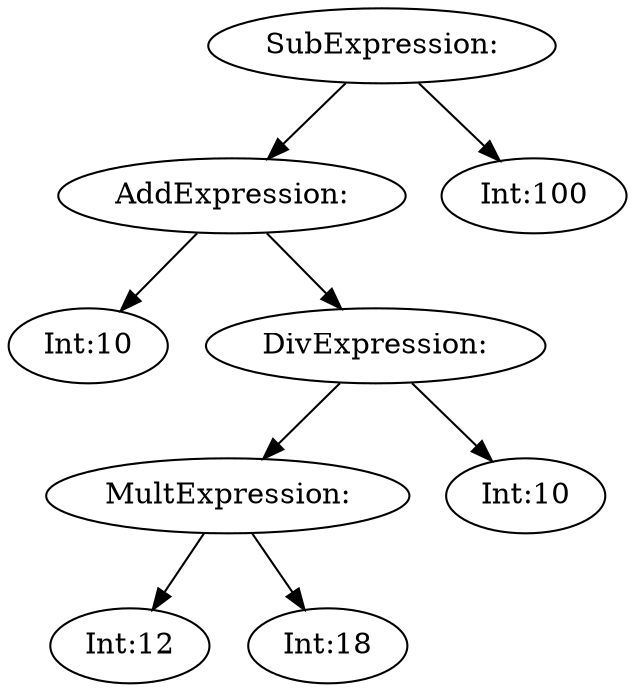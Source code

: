 digraph {
n0 [label="SubExpression:"];
n1 [label="AddExpression:"];
n2 [label="Int:10"];
n1 -> n2
n3 [label="DivExpression:"];
n4 [label="MultExpression:"];
n5 [label="Int:12"];
n4 -> n5
n6 [label="Int:18"];
n4 -> n6
n3 -> n4
n7 [label="Int:10"];
n3 -> n7
n1 -> n3
n0 -> n1
n8 [label="Int:100"];
n0 -> n8
}
